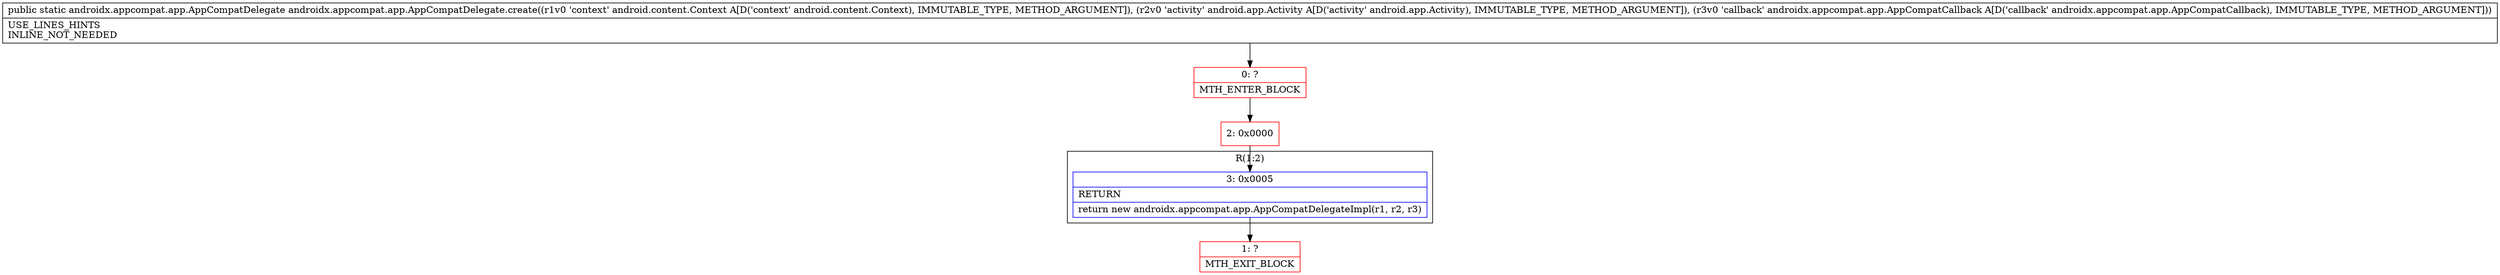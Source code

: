 digraph "CFG forandroidx.appcompat.app.AppCompatDelegate.create(Landroid\/content\/Context;Landroid\/app\/Activity;Landroidx\/appcompat\/app\/AppCompatCallback;)Landroidx\/appcompat\/app\/AppCompatDelegate;" {
subgraph cluster_Region_310349040 {
label = "R(1:2)";
node [shape=record,color=blue];
Node_3 [shape=record,label="{3\:\ 0x0005|RETURN\l|return new androidx.appcompat.app.AppCompatDelegateImpl(r1, r2, r3)\l}"];
}
Node_0 [shape=record,color=red,label="{0\:\ ?|MTH_ENTER_BLOCK\l}"];
Node_2 [shape=record,color=red,label="{2\:\ 0x0000}"];
Node_1 [shape=record,color=red,label="{1\:\ ?|MTH_EXIT_BLOCK\l}"];
MethodNode[shape=record,label="{public static androidx.appcompat.app.AppCompatDelegate androidx.appcompat.app.AppCompatDelegate.create((r1v0 'context' android.content.Context A[D('context' android.content.Context), IMMUTABLE_TYPE, METHOD_ARGUMENT]), (r2v0 'activity' android.app.Activity A[D('activity' android.app.Activity), IMMUTABLE_TYPE, METHOD_ARGUMENT]), (r3v0 'callback' androidx.appcompat.app.AppCompatCallback A[D('callback' androidx.appcompat.app.AppCompatCallback), IMMUTABLE_TYPE, METHOD_ARGUMENT]))  | USE_LINES_HINTS\lINLINE_NOT_NEEDED\l}"];
MethodNode -> Node_0;Node_3 -> Node_1;
Node_0 -> Node_2;
Node_2 -> Node_3;
}

